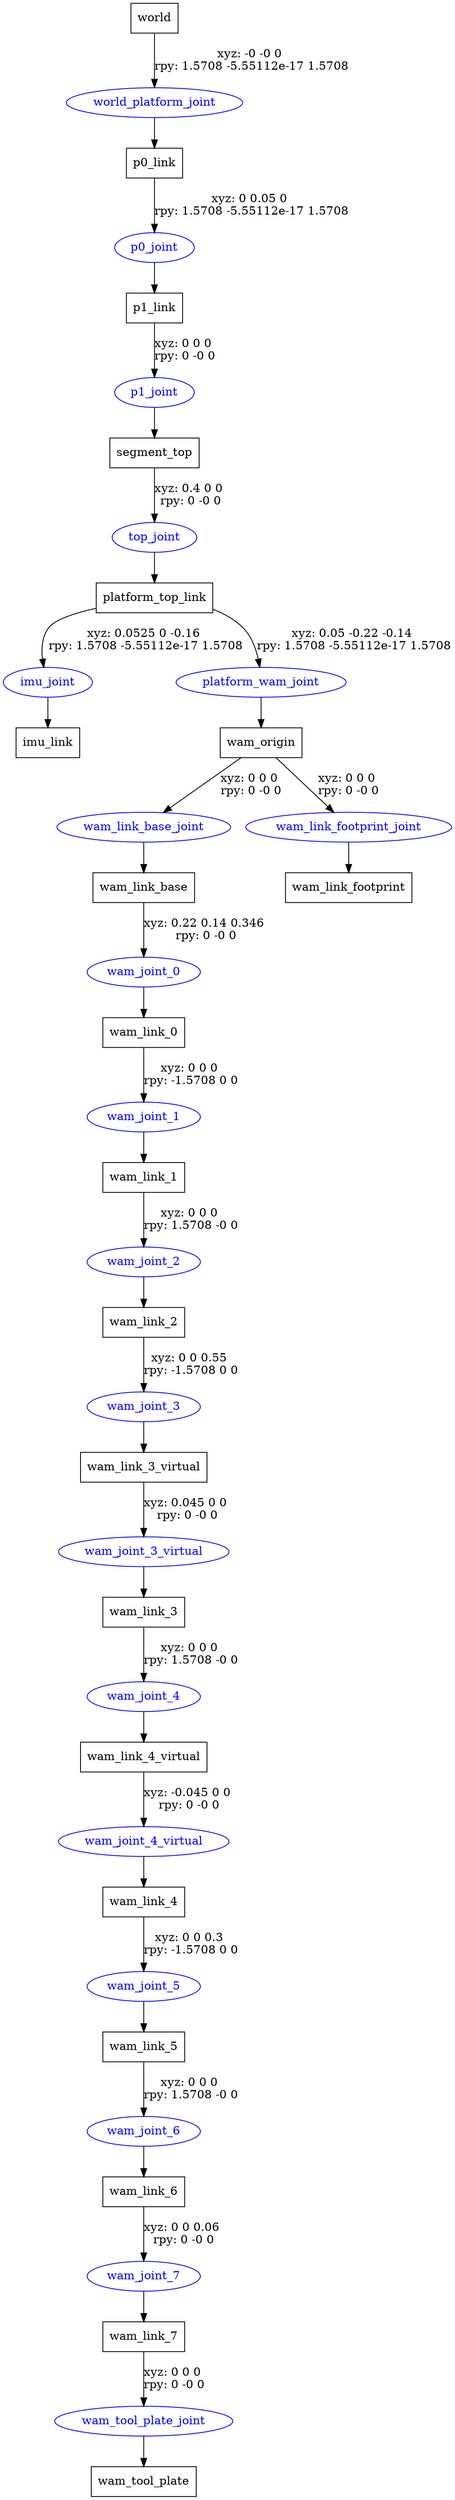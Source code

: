 digraph G {
node [shape=box];
"world" [label="world"];
"p0_link" [label="p0_link"];
"p1_link" [label="p1_link"];
"segment_top" [label="segment_top"];
"platform_top_link" [label="platform_top_link"];
"imu_link" [label="imu_link"];
"wam_origin" [label="wam_origin"];
"wam_link_base" [label="wam_link_base"];
"wam_link_0" [label="wam_link_0"];
"wam_link_1" [label="wam_link_1"];
"wam_link_2" [label="wam_link_2"];
"wam_link_3_virtual" [label="wam_link_3_virtual"];
"wam_link_3" [label="wam_link_3"];
"wam_link_4_virtual" [label="wam_link_4_virtual"];
"wam_link_4" [label="wam_link_4"];
"wam_link_5" [label="wam_link_5"];
"wam_link_6" [label="wam_link_6"];
"wam_link_7" [label="wam_link_7"];
"wam_tool_plate" [label="wam_tool_plate"];
"wam_link_footprint" [label="wam_link_footprint"];
node [shape=ellipse, color=blue, fontcolor=blue];
"world" -> "world_platform_joint" [label="xyz: -0 -0 0 \nrpy: 1.5708 -5.55112e-17 1.5708"]
"world_platform_joint" -> "p0_link"
"p0_link" -> "p0_joint" [label="xyz: 0 0.05 0 \nrpy: 1.5708 -5.55112e-17 1.5708"]
"p0_joint" -> "p1_link"
"p1_link" -> "p1_joint" [label="xyz: 0 0 0 \nrpy: 0 -0 0"]
"p1_joint" -> "segment_top"
"segment_top" -> "top_joint" [label="xyz: 0.4 0 0 \nrpy: 0 -0 0"]
"top_joint" -> "platform_top_link"
"platform_top_link" -> "imu_joint" [label="xyz: 0.0525 0 -0.16 \nrpy: 1.5708 -5.55112e-17 1.5708"]
"imu_joint" -> "imu_link"
"platform_top_link" -> "platform_wam_joint" [label="xyz: 0.05 -0.22 -0.14 \nrpy: 1.5708 -5.55112e-17 1.5708"]
"platform_wam_joint" -> "wam_origin"
"wam_origin" -> "wam_link_base_joint" [label="xyz: 0 0 0 \nrpy: 0 -0 0"]
"wam_link_base_joint" -> "wam_link_base"
"wam_link_base" -> "wam_joint_0" [label="xyz: 0.22 0.14 0.346 \nrpy: 0 -0 0"]
"wam_joint_0" -> "wam_link_0"
"wam_link_0" -> "wam_joint_1" [label="xyz: 0 0 0 \nrpy: -1.5708 0 0"]
"wam_joint_1" -> "wam_link_1"
"wam_link_1" -> "wam_joint_2" [label="xyz: 0 0 0 \nrpy: 1.5708 -0 0"]
"wam_joint_2" -> "wam_link_2"
"wam_link_2" -> "wam_joint_3" [label="xyz: 0 0 0.55 \nrpy: -1.5708 0 0"]
"wam_joint_3" -> "wam_link_3_virtual"
"wam_link_3_virtual" -> "wam_joint_3_virtual" [label="xyz: 0.045 0 0 \nrpy: 0 -0 0"]
"wam_joint_3_virtual" -> "wam_link_3"
"wam_link_3" -> "wam_joint_4" [label="xyz: 0 0 0 \nrpy: 1.5708 -0 0"]
"wam_joint_4" -> "wam_link_4_virtual"
"wam_link_4_virtual" -> "wam_joint_4_virtual" [label="xyz: -0.045 0 0 \nrpy: 0 -0 0"]
"wam_joint_4_virtual" -> "wam_link_4"
"wam_link_4" -> "wam_joint_5" [label="xyz: 0 0 0.3 \nrpy: -1.5708 0 0"]
"wam_joint_5" -> "wam_link_5"
"wam_link_5" -> "wam_joint_6" [label="xyz: 0 0 0 \nrpy: 1.5708 -0 0"]
"wam_joint_6" -> "wam_link_6"
"wam_link_6" -> "wam_joint_7" [label="xyz: 0 0 0.06 \nrpy: 0 -0 0"]
"wam_joint_7" -> "wam_link_7"
"wam_link_7" -> "wam_tool_plate_joint" [label="xyz: 0 0 0 \nrpy: 0 -0 0"]
"wam_tool_plate_joint" -> "wam_tool_plate"
"wam_origin" -> "wam_link_footprint_joint" [label="xyz: 0 0 0 \nrpy: 0 -0 0"]
"wam_link_footprint_joint" -> "wam_link_footprint"
}
